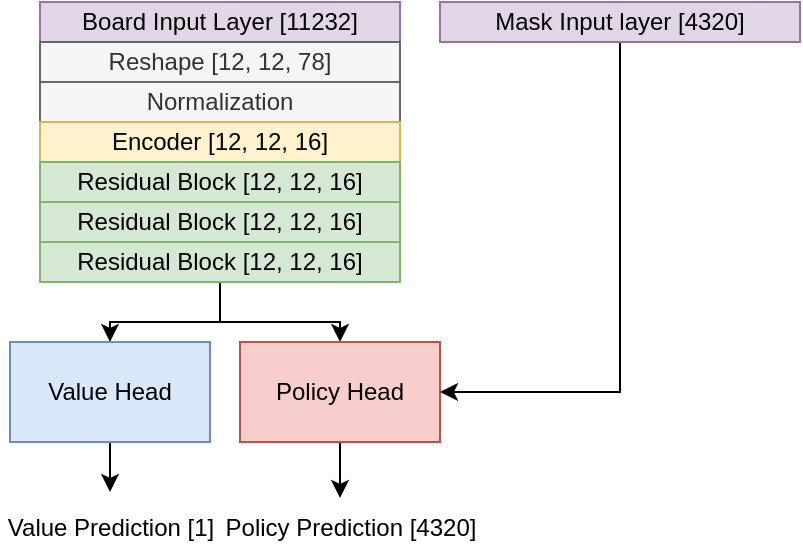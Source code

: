 <mxfile version="24.4.0" type="github">
  <diagram name="Page-1" id="ht5UlmDzYOv5slASDZWB">
    <mxGraphModel dx="1094" dy="583" grid="1" gridSize="10" guides="1" tooltips="1" connect="1" arrows="1" fold="1" page="1" pageScale="1" pageWidth="850" pageHeight="1100" math="0" shadow="0">
      <root>
        <mxCell id="0" />
        <mxCell id="1" parent="0" />
        <mxCell id="0rLdkSzVbtEHq6efQS0L-1" value="&lt;div&gt;Board Input Layer [11232]&lt;/div&gt;" style="rounded=0;whiteSpace=wrap;html=1;fillColor=#e1d5e7;strokeColor=#9673a6;" vertex="1" parent="1">
          <mxGeometry x="360" y="260" width="180" height="20" as="geometry" />
        </mxCell>
        <mxCell id="0rLdkSzVbtEHq6efQS0L-40" value="&lt;div&gt;Normalization&lt;/div&gt;" style="rounded=0;whiteSpace=wrap;html=1;fillColor=#f5f5f5;fontColor=#333333;strokeColor=#666666;" vertex="1" parent="1">
          <mxGeometry x="360" y="300" width="180" height="20" as="geometry" />
        </mxCell>
        <mxCell id="0rLdkSzVbtEHq6efQS0L-42" value="Reshape [12, 12, 78]" style="rounded=0;whiteSpace=wrap;html=1;fillColor=#f5f5f5;fontColor=#333333;strokeColor=#666666;" vertex="1" parent="1">
          <mxGeometry x="360" y="280" width="180" height="20" as="geometry" />
        </mxCell>
        <mxCell id="0rLdkSzVbtEHq6efQS0L-43" value="Encoder [12, 12, 16]" style="rounded=0;whiteSpace=wrap;html=1;fillColor=#fff2cc;strokeColor=#d6b656;" vertex="1" parent="1">
          <mxGeometry x="360" y="320" width="180" height="20" as="geometry" />
        </mxCell>
        <mxCell id="0rLdkSzVbtEHq6efQS0L-44" value="Residual Block [12, 12, 16]" style="rounded=0;whiteSpace=wrap;html=1;fillColor=#d5e8d4;strokeColor=#82b366;" vertex="1" parent="1">
          <mxGeometry x="360" y="340" width="180" height="20" as="geometry" />
        </mxCell>
        <mxCell id="0rLdkSzVbtEHq6efQS0L-45" value="Residual Block [12, 12, 16]" style="rounded=0;whiteSpace=wrap;html=1;fillColor=#d5e8d4;strokeColor=#82b366;" vertex="1" parent="1">
          <mxGeometry x="360" y="360" width="180" height="20" as="geometry" />
        </mxCell>
        <mxCell id="0rLdkSzVbtEHq6efQS0L-51" style="edgeStyle=orthogonalEdgeStyle;rounded=0;orthogonalLoop=1;jettySize=auto;html=1;exitX=0.5;exitY=1;exitDx=0;exitDy=0;" edge="1" parent="1" source="0rLdkSzVbtEHq6efQS0L-46" target="0rLdkSzVbtEHq6efQS0L-50">
          <mxGeometry relative="1" as="geometry" />
        </mxCell>
        <mxCell id="0rLdkSzVbtEHq6efQS0L-53" style="edgeStyle=orthogonalEdgeStyle;rounded=0;orthogonalLoop=1;jettySize=auto;html=1;" edge="1" parent="1" source="0rLdkSzVbtEHq6efQS0L-46" target="0rLdkSzVbtEHq6efQS0L-49">
          <mxGeometry relative="1" as="geometry" />
        </mxCell>
        <mxCell id="0rLdkSzVbtEHq6efQS0L-46" value="Residual Block [12, 12, 16]" style="rounded=0;whiteSpace=wrap;html=1;fillColor=#d5e8d4;strokeColor=#82b366;" vertex="1" parent="1">
          <mxGeometry x="360" y="380" width="180" height="20" as="geometry" />
        </mxCell>
        <mxCell id="0rLdkSzVbtEHq6efQS0L-57" style="edgeStyle=orthogonalEdgeStyle;rounded=0;orthogonalLoop=1;jettySize=auto;html=1;" edge="1" parent="1" source="0rLdkSzVbtEHq6efQS0L-49">
          <mxGeometry relative="1" as="geometry">
            <mxPoint x="395" y="505" as="targetPoint" />
          </mxGeometry>
        </mxCell>
        <mxCell id="0rLdkSzVbtEHq6efQS0L-49" value="Value Head" style="rounded=0;whiteSpace=wrap;html=1;fillColor=#dae8fc;strokeColor=#6c8ebf;" vertex="1" parent="1">
          <mxGeometry x="345" y="430" width="100" height="50" as="geometry" />
        </mxCell>
        <mxCell id="0rLdkSzVbtEHq6efQS0L-56" style="edgeStyle=orthogonalEdgeStyle;rounded=0;orthogonalLoop=1;jettySize=auto;html=1;" edge="1" parent="1" source="0rLdkSzVbtEHq6efQS0L-50" target="0rLdkSzVbtEHq6efQS0L-59">
          <mxGeometry relative="1" as="geometry">
            <mxPoint x="530" y="510" as="targetPoint" />
            <Array as="points">
              <mxPoint x="510" y="490" />
              <mxPoint x="510" y="490" />
            </Array>
          </mxGeometry>
        </mxCell>
        <mxCell id="0rLdkSzVbtEHq6efQS0L-50" value="&lt;div&gt;Policy Head&lt;/div&gt;" style="rounded=0;whiteSpace=wrap;html=1;fillColor=#f8cecc;strokeColor=#b85450;" vertex="1" parent="1">
          <mxGeometry x="460" y="430" width="100" height="50" as="geometry" />
        </mxCell>
        <mxCell id="0rLdkSzVbtEHq6efQS0L-55" style="edgeStyle=orthogonalEdgeStyle;rounded=0;orthogonalLoop=1;jettySize=auto;html=1;entryX=1;entryY=0.5;entryDx=0;entryDy=0;" edge="1" parent="1" source="0rLdkSzVbtEHq6efQS0L-54" target="0rLdkSzVbtEHq6efQS0L-50">
          <mxGeometry relative="1" as="geometry" />
        </mxCell>
        <mxCell id="0rLdkSzVbtEHq6efQS0L-54" value="Mask Input layer [4320]" style="rounded=0;whiteSpace=wrap;html=1;fillColor=#e1d5e7;strokeColor=#9673a6;" vertex="1" parent="1">
          <mxGeometry x="560" y="260" width="180" height="20" as="geometry" />
        </mxCell>
        <mxCell id="0rLdkSzVbtEHq6efQS0L-58" value="Value Prediction [1]" style="text;html=1;align=center;verticalAlign=middle;resizable=0;points=[];autosize=1;strokeColor=none;fillColor=none;" vertex="1" parent="1">
          <mxGeometry x="340" y="508" width="110" height="30" as="geometry" />
        </mxCell>
        <mxCell id="0rLdkSzVbtEHq6efQS0L-59" value="Policy Prediction [4320]" style="text;html=1;align=center;verticalAlign=middle;resizable=0;points=[];autosize=1;strokeColor=none;fillColor=none;" vertex="1" parent="1">
          <mxGeometry x="450" y="508" width="130" height="30" as="geometry" />
        </mxCell>
      </root>
    </mxGraphModel>
  </diagram>
</mxfile>

